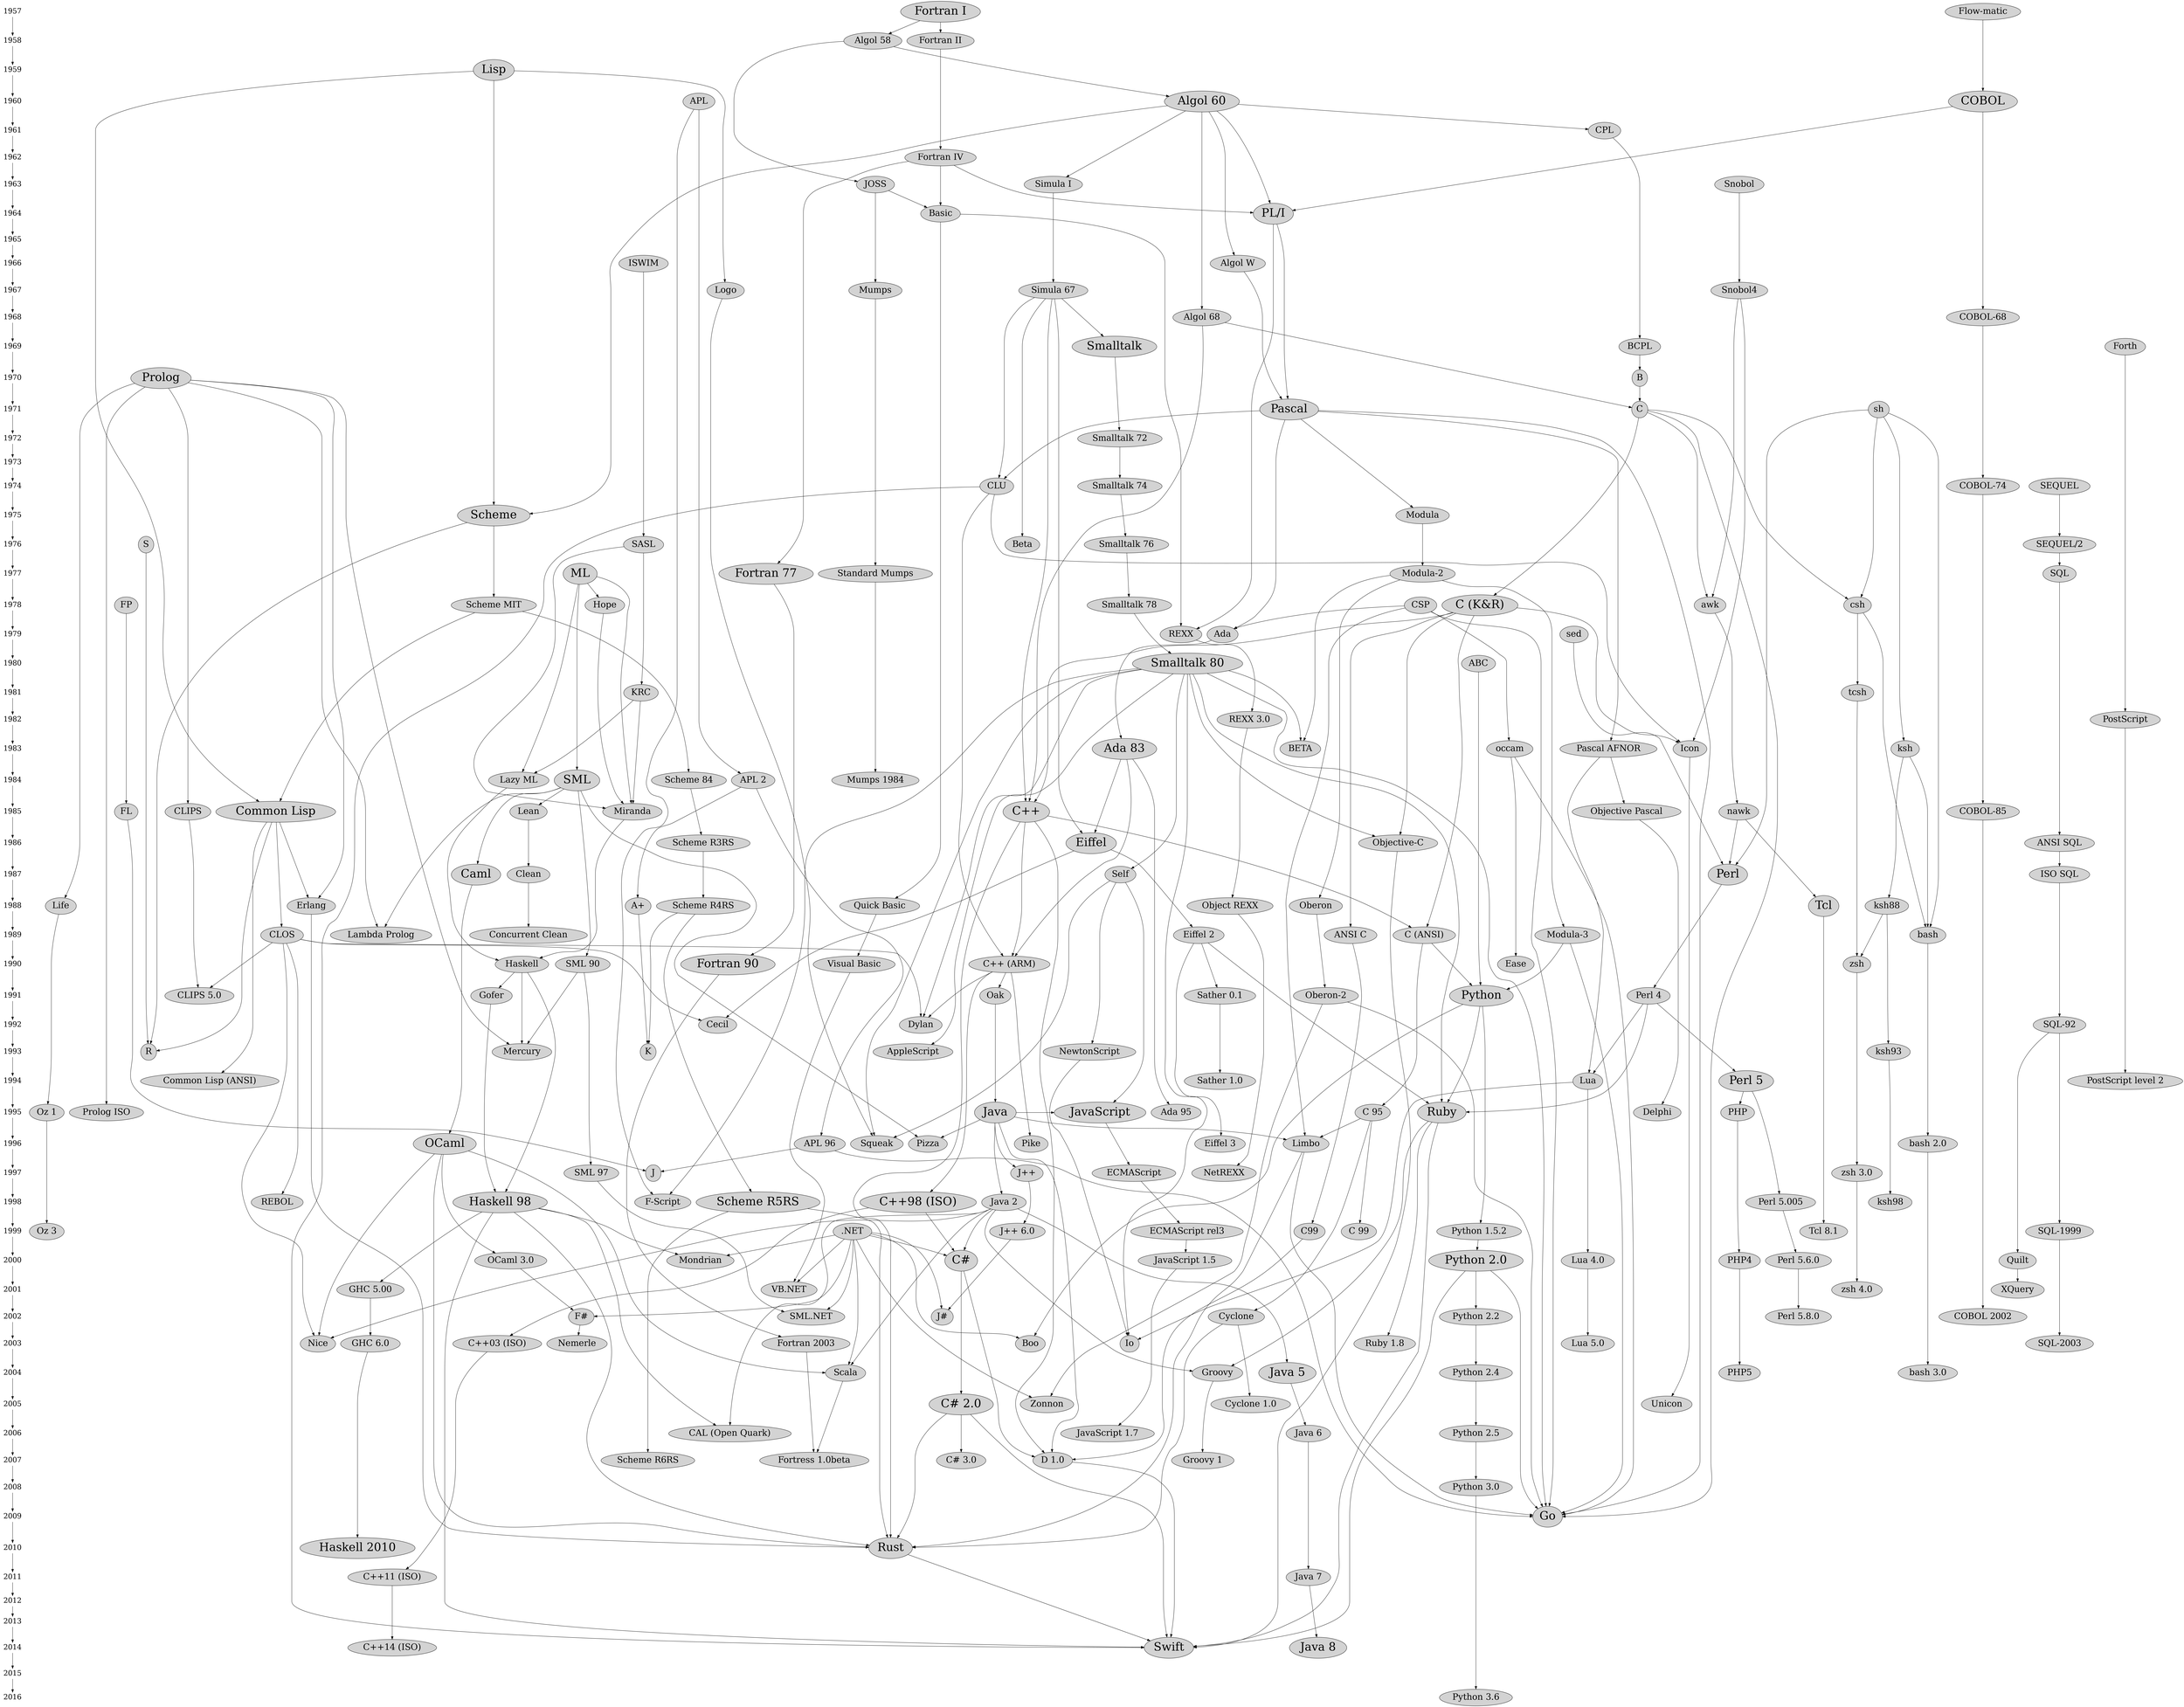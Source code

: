 digraph dd {
  {
    node [ shape=plaintext,fontsize=25 ];

1957 -> 1958 -> 1959 -> 1960 -> 1961 -> 1962 -> 1963 -> 1964 -> 1965 -> 1966 -> 1967 -> 1968 -> 1969 -> 1970 -> 1971 -> 1972 -> 1973 -> 1974 -> 1975 -> 1976 -> 1977 -> 1978 -> 1979 -> 1980 -> 1981 -> 1982 -> 1983 -> 1984 -> 1985 -> 1986 -> 1987 -> 1988 -> 1989 -> 1990 -> 1991 -> 1992 -> 1993 -> 1994 -> 1995 -> 1996 -> 1997 -> 1998 -> 1999 -> 2000 -> 2001 -> 2002 -> 2003 -> 2004 -> 2005 -> 2006 -> 2007 -> 2008 -> 2009 -> 2010 -> 2011 -> 2012 -> 2013 -> 2014 -> 2015 -> 2016
  }

node [ fontsize=30, style=filled ];
{ rank = same ; 1975 ; "Scheme" [ fontsize=40 ] ; "Modula" }
{ rank = same ; 1974 ; "CLU" ; "SEQUEL" ; "COBOL-74" ; "Smalltalk 74" }
{ rank = same ; 1998 ; "Scheme R5RS" [ fontsize=40 ] ; "Perl 5.005" ; "C++98 (ISO)" [ fontsize=40 ] ; "Java 2" ; "REBOL" ; "F-Script" ; "Haskell 98" [ fontsize=40 ] ; "ksh98" }
{ rank = same ; 2007 ; "D 1.0" ; "C# 3.0" ; "Scheme R6RS" ; "Groovy 1" ; "Fortress 1.0beta" }
{ rank = same ; 2001 ; "XQuery" ; "VB.NET" ; "GHC 5.00" ; "zsh 4.0" }
{ rank = same ; 1972 ; "Smalltalk 72" }
{ rank = same ; 1988 ; "Scheme R4RS" ; "Erlang" ; "Tcl" [ fontsize=40 ] ; "A+" ; "Oberon" ; "Object REXX" ; "ksh88" ; "Quick Basic" ; "Life" }
{ rank = same ; 1994 ; "PostScript level 2" ; "Lua" ; "Common Lisp (ANSI)" ; "Sather 1.0" ; "Perl 5" [ fontsize=40 ] }
{ rank = same ; 1993 ; "NewtonScript" ; "ksh93" ; "Mercury" ; "K" ; "AppleScript" ; "R" }
{ rank = same ; 2011 ; "Java 7" ; "C++11 (ISO)" }
{ rank = same ; 2000 ; "Quilt" ; "PHP4" ; "Lua 4.0" ; "OCaml 3.0" ; "Python 2.0" [ fontsize=40 ] ; "JavaScript 1.5" ; "Perl 5.6.0" ; "C#" [ fontsize=40 ] ; "Mondrian" }
{ rank = same ; 2006 ; "Python 2.5" ; "JavaScript 1.7" ; "Java 6" ; "CAL (Open Quark)" }
{ rank = same ; 1978 ; "Hope" ; "FP" ; "csh" ; "awk" ; "Smalltalk 78" ; "Scheme MIT" ; "CSP" ; "C (K&R)" [ fontsize=40 ] }
{ rank = same ; 1970 ; "B" ; "Prolog" [ fontsize=40 ] }
{ rank = same ; 1996 ; "Squeak" ; "Pike" ; "OCaml" [ fontsize=40 ] ; "APL 96" ; "bash 2.0" ; "Eiffel 3" ; "Pizza" ; "Limbo" }
{ rank = same ; 1990 ; "C++ (ARM)" ; "Ease" ; "Haskell" ; "zsh" ; "SML 90" ; "Fortran 90" [ fontsize=40 ] ; "Visual Basic" }
{ rank = same ; 1982 ; "REXX 3.0" ; "PostScript" }
{ rank = same ; 1995 ; "Oz 1" ; "C 95" ; "Prolog ISO" ; "Ada 95" ; "Delphi" ; "PHP" ; "Java" [ fontsize=40 ] ; "JavaScript" [ fontsize=40 ] ; "Ruby" [ fontsize=40 ] }
{ rank = same ; 1977 ; "Standard Mumps" ; "Modula-2" ; "ML" [ fontsize=40 ] ; "Fortran 77" [ fontsize=40 ] ; "SQL" }
{ rank = same ; 1981 ; "KRC" ; "tcsh" }
{ rank = same ; 1991 ; "Oberon-2" ; "Gofer" ; "Python" [ fontsize=40 ] ; "Sather 0.1" ; "CLIPS 5.0" ; "Perl 4" ; "Oak" }
{ rank = same ; 1997 ; "NetREXX" ; "zsh 3.0" ; "J++" ; "J" ; "ECMAScript" ; "SML 97" }
{ rank = same ; 2010 ; "Rust" [ fontsize=40 ] ; "Haskell 2010" [ fontsize=40 ] }
{ rank = same ; 1987 ; "Clean" ; "Self" ; "Caml" [ fontsize=40 ] ; "Perl" [ fontsize=40 ] ; "ISO SQL" }
{ rank = same ; 1992 ; "Dylan" ; "SQL-92" ; "Cecil" }
{ rank = same ; 1971 ; "Pascal" [ fontsize=40 ] ; "sh" ; "C" }
{ rank = same ; 2008 ; "Python 3.0" }
{ rank = same ; 2016 ; "Python 3.6" }
{ rank = same ; 1976 ; "Smalltalk 76" ; "S" ; "SEQUEL/2" ; "SASL" ; "Beta" }
{ rank = same ; 2009 ; "Go" [ fontsize=40 ] }
{ rank = same ; 2005 ; "Zonnon" ; "Cyclone 1.0" ; "Unicon" ; "C# 2.0" [ fontsize=40 ] }
{ rank = same ; 1961 ; "CPL" }
{ rank = same ; 1983 ; "Ada 83" [ fontsize=40 ] ; "ksh" ; "occam" ; "Icon" ; "BETA" ; "Pascal AFNOR" }
{ rank = same ; 1958 ; "Fortran II" ; "Algol 58" }
{ rank = same ; 1964 ; "PL/I" [ fontsize=40 ] ; "Basic" }
{ rank = same ; 1979 ; "REXX" ; "sed" ; "Ada" }
{ rank = same ; 1963 ; "Snobol" ; "Simula I" ; "JOSS" }
{ rank = same ; 1960 ; "COBOL" [ fontsize=40 ] ; "Algol 60" [ fontsize=40 ] ; "APL" }
{ rank = same ; 1966 ; "ISWIM" ; "Algol W" }
{ rank = same ; 1999 ; ".NET" ; "Python 1.5.2" ; "C99" ; "ECMAScript rel3" ; "Tcl 8.1" ; "SQL-1999" ; "J++ 6.0" ; "Oz 3" ; "C 99" }
{ rank = same ; 1967 ; "Mumps" ; "Snobol4" ; "Logo" ; "Simula 67" }
{ rank = same ; 1985 ; "Common Lisp" [ fontsize=40 ] ; "Objective Pascal" ; "Miranda" ; "nawk" ; "C++" [ fontsize=40 ] ; "COBOL-85" ; "CLIPS" ; "FL" ; "Lean" }
{ rank = same ; 1986 ; "Scheme R3RS" ; "Objective-C" ; "ANSI SQL" ; "Eiffel" [ fontsize=40 ] }
{ rank = same ; 1957 ; "Flow-matic" ; "Fortran I" [ fontsize=40 ] }
{ rank = same ; 1962 ; "Fortran IV" }
{ rank = same ; 2004 ; "Groovy" ; "Python 2.4" ; "bash 3.0" ; "PHP5" ; "Java 5" [ fontsize=40 ] ; "Scala" }
{ rank = same ; 2014 ; "Swift" [ fontsize=40 ] ; "Java 8" [ fontsize=40 ] ; "C++14 (ISO)" }
{ rank = same ; 2002 ; "F#" ; "Perl 5.8.0" ; "J#" ; "Python 2.2" ; "COBOL 2002" ; "Cyclone" ; "SML.NET" }
{ rank = same ; 1980 ; "ABC" ; "Smalltalk 80" [ fontsize=40 ] }
{ rank = same ; 1989 ; "Concurrent Clean" ; "CLOS" ; "Modula-3" ; "C (ANSI)" ; "ANSI C" ; "Lambda Prolog" ; "bash" ; "Eiffel 2" }
{ rank = same ; 1959 ; "Lisp" [ fontsize=40 ] }
{ rank = same ; 1984 ; "Lazy ML" ; "SML" [ fontsize=40 ] ; "Scheme 84" ; "APL 2" ; "Mumps 1984" }
{ rank = same ; 1969 ; "BCPL" ; "Forth" ; "Smalltalk" [ fontsize=40 ] }
{ rank = same ; 1968 ; "Algol 68" ; "COBOL-68" }
{ rank = same ; 2003 ; "SQL-2003" ; "Lua 5.0" ; "Io" ; "Ruby 1.8" ; "Fortran 2003" ; "Boo" ; "GHC 6.0" ; "Nemerle" ; "Nice" ; "C++03 (ISO)" }

"GHC 6.0" -> "Haskell 2010" [weight=3]
"C++" -> "Rust"
"Erlang" -> "Rust"
"OCaml" -> "Rust"
"Haskell 98" -> "Rust"
"Limbo" -> "Rust"
"Cyclone" -> "Rust"
"Scheme R5RS" -> "Rust"
"C# 2.0" -> "Rust"
"ECMAScript" -> "ECMAScript rel3" [weight=3]
"Scheme R5RS" -> "Scheme R6RS" [weight=3]
"Lua 4.0" -> "Lua 5.0" [weight=3]
"Perl 5" -> "Perl 5.005" [weight=3]
"ANSI C" -> "C99" [weight=3]
"Ada 83" -> "Ada 95" [weight=3]
"Scheme 84" -> "Scheme R3RS" [weight=3]
"PL/I" -> "Pascal"
"Algol W" -> "Pascal" [weight=3]
"ISO SQL" -> "SQL-92" [weight=3]
"Python 2.0" -> "Python 2.2" [weight=3]
"CPL" -> "BCPL" [weight=3]
"Modula-2" -> "Oberon"
"ML" -> "SML" [weight=3]
"Ada" -> "Ada 83" [weight=3]
"A+" -> "K"
"Scheme R4RS" -> "K"
"Sather 0.1" -> "Sather 1.0" [weight=3]
"C++ (ARM)" -> "C++98 (ISO)" [weight=3]
"Fortran IV" -> "Basic"
"JOSS" -> "Basic"
"APL 2" -> "A+"
"Java 5" -> "Java 6" [weight=3]
"Smalltalk 76" -> "Smalltalk 78" [weight=3]
"SML 90" -> "Mercury"
"Prolog" -> "Mercury"
"Haskell" -> "Mercury"
"Modula-3" -> "Python"
"C (ANSI)" -> "Python"
"ABC" -> "Python" [weight=3]
"awk" -> "nawk" [weight=3]
"CSP" -> "occam" [weight=3]
"Algol 60" -> "Scheme"
"Lisp" -> "Scheme"
"Modula" -> "Modula-2" [weight=3]
"COBOL" -> "COBOL-68" [weight=3]
"C++ (ARM)" -> "Pike"
"SEQUEL" -> "SEQUEL/2" [weight=3]
"Pascal" -> "CLU"
"Simula 67" -> "CLU"
"Common Lisp" -> "CLOS"
"sh" -> "ksh"
"Hope" -> "Miranda"
"ML" -> "Miranda"
"SASL" -> "Miranda"
"KRC" -> "Miranda"
"Smalltalk 80" -> "AppleScript"
"Java" -> "Java 2" [weight=3]
"Perl 4" -> "Perl 5" [weight=3]
"Python 2.2" -> "Python 2.4" [weight=3]
"Caml" -> "OCaml" [weight=3]
"Ruby" -> "Ruby 1.8" [weight=3]
"Tcl" -> "Tcl 8.1" [weight=3]
"Lua" -> "Io"
"NewtonScript" -> "Io"
"Smalltalk 80" -> "Io"
"Java 2" -> "Groovy"
"Ruby" -> "Groovy"
"Scheme MIT" -> "Common Lisp"
"Lisp" -> "Common Lisp"
"Oberon" -> "Oberon-2" [weight=3]
"PostScript" -> "PostScript level 2" [weight=3]
"Python" -> "Python 1.5.2" [weight=3]
".NET" -> "Zonnon"
"Oberon-2" -> "Zonnon"
"Clean" -> "Concurrent Clean" [weight=3]
"SASL" -> "KRC" [weight=3]
"Fortran I" -> "Fortran II" [weight=3]
"C#" -> "D 1.0"
"Java" -> "D 1.0"
"C99" -> "D 1.0"
"C++" -> "D 1.0"
"BCPL" -> "B" [weight=3]
"KRC" -> "Lazy ML"
"ML" -> "Lazy ML"
"Python 2.4" -> "Python 2.5" [weight=3]
"Flow-matic" -> "COBOL"
"ML" -> "Hope"
"Smalltalk" -> "Smalltalk 72" [weight=3]
"Haskell 98" -> "Swift"
"CLU" -> "Swift"
"Objective-C" -> "Swift"
"C# 2.0" -> "Swift"
"D 1.0" -> "Swift"
"Ruby" -> "Swift"
"Python 2.0" -> "Swift"
"Rust" -> "Swift"
"OCaml 3.0" -> "F#"
".NET" -> "F#"
"SQL-92" -> "Quilt"
"Basic" -> "REXX"
"PL/I" -> "REXX"
"occam" -> "Ease" [weight=3]
"REXX" -> "REXX 3.0" [weight=3]
"Quilt" -> "XQuery" [weight=3]
"Haskell" -> "Gofer"
"Pascal AFNOR" -> "Objective Pascal" [weight=3]
"Algol 58" -> "Algol 60" [weight=3]
"Self" -> "Squeak"
"Smalltalk 80" -> "Squeak"
"Logo" -> "Squeak"
"Python 2.5" -> "Python 3.0" [weight=3]
"Lean" -> "Clean" [weight=3]
"C++" -> "C++ (ARM)" [weight=3]
"Ada 83" -> "C++ (ARM)"
"CLU" -> "C++ (ARM)"
"Perl 5.6.0" -> "Perl 5.8.0" [weight=3]
"Java 7" -> "Java 8" [weight=3]
"Scheme R4RS" -> "Scheme R5RS" [weight=3]
"C++ (ARM)" -> "Dylan"
"CLOS" -> "Dylan"
"Smalltalk 80" -> "Dylan"
"C" -> "awk"
"Snobol4" -> "awk"
".NET" -> "J#"
"J++ 6.0" -> "J#"
"C# 2.0" -> "C# 3.0" [weight=3]
"Object REXX" -> "NetREXX" [weight=3]
"ksh88" -> "ksh93" [weight=3]
"SQL-1999" -> "SQL-2003" [weight=3]
"Self" -> "NewtonScript"
"Common Lisp" -> "Erlang"
"Prolog" -> "Erlang"
"Visual Basic" -> "VB.NET"
".NET" -> "VB.NET"
"C" -> "csh"
"sh" -> "csh"
"Scheme R3RS" -> "Scheme R4RS" [weight=3]
"Cyclone" -> "Cyclone 1.0" [weight=3]
"Lazy ML" -> "Haskell"
"Miranda" -> "Haskell"
"Common Lisp" -> "Common Lisp (ANSI)" [weight=3]
"Smalltalk 74" -> "Smalltalk 76" [weight=3]
"COBOL" -> "PL/I"
"Algol 60" -> "PL/I"
"Fortran IV" -> "PL/I"
"JOSS" -> "Mumps" [weight=3]
"Prolog" -> "Prolog ISO" [weight=3]
"Forth" -> "PostScript"
"C (ANSI)" -> "C 95" [weight=3]
"SML" -> "SML 90" [weight=3]
"JavaScript 1.5" -> "JavaScript 1.7" [weight=3]
"PHP" -> "PHP4" [weight=3]
"nawk" -> "Tcl"
"ksh88" -> "zsh"
"tcsh" -> "zsh"
"Mumps" -> "Standard Mumps" [weight=3]
"Algol 60" -> "Algol 68" [weight=3]
"Pascal AFNOR" -> "Lua"
"Perl 4" -> "Lua"
"Fortran I" -> "Algol 58"
"Life" -> "Oz 1"
"Icon" -> "Unicon" [weight=3]
"zsh 3.0" -> "zsh 4.0" [weight=3]
"ksh" -> "ksh88" [weight=3]
"Algol 60" -> "Algol W"
"bash" -> "bash 2.0" [weight=3]
"APL" -> "APL 2" [weight=3]
"F#" -> "Nemerle" [weight=3]
"Algol 60" -> "Simula I"
"Quick Basic" -> "Visual Basic" [weight=3]
"C++ (ARM)" -> "Oak"
"Eiffel 2" -> "Eiffel 3" [weight=3]
"SML 97" -> "SML.NET"
".NET" -> "SML.NET"
"Fortran IV" -> "Fortran 77" [weight=3]
".NET" -> "Mondrian"
"Haskell 98" -> "Mondrian"
"sh" -> "Perl"
"sed" -> "Perl"
"nawk" -> "Perl"
"Fortran 2003" -> "Fortress 1.0beta"
"Scala" -> "Fortress 1.0beta"
"Gofer" -> "Haskell 98"
"Haskell" -> "Haskell 98"
"Smalltalk 72" -> "Smalltalk 74" [weight=3]
"Simula 67" -> "Beta"
"C 95" -> "Cyclone"
"FP" -> "FL" [weight=3]
"Oz 1" -> "Oz 3" [weight=3]
"Basic" -> "Quick Basic" [weight=3]
"csh" -> "bash"
"sh" -> "bash"
"ksh" -> "bash"
"Pascal" -> "Modula"
"Java" -> "Pizza"
"SML" -> "Pizza"
"ksh93" -> "ksh98" [weight=3]
"CLOS" -> "Cecil"
"Eiffel" -> "Cecil"
"Java 6" -> "Java 7" [weight=3]
"J++" -> "J++ 6.0" [weight=3]
"Python 3.0" -> "Python 3.6" [weight=3]
"OCaml" -> "Scala"
".NET" -> "Scala"
"Java 2" -> "Scala"
"Prolog" -> "Life"
"Eiffel" -> "Eiffel 2" [weight=3]
"Algol 58" -> "JOSS"
"Smalltalk 80" -> "Ruby"
"Perl 4" -> "Ruby"
"Python" -> "Ruby"
"Eiffel 2" -> "Ruby"
"SML" -> "Lean"
"SML 90" -> "SML 97" [weight=3]
"Java 2" -> "Java 5" [weight=3]
"ANSI SQL" -> "ISO SQL" [weight=3]
"JavaScript" -> "ECMAScript" [weight=3]
"SEQUEL/2" -> "SQL" [weight=3]
"Java 2" -> "CAL (Open Quark)"
"Haskell 98" -> "CAL (Open Quark)"
"Standard Mumps" -> "Mumps 1984" [weight=3]
"Java 2" -> "Nice"
"CLOS" -> "Nice"
"OCaml" -> "Nice"
"C 95" -> "C 99" [weight=3]
"Simula 67" -> "Eiffel"
"Ada 83" -> "Eiffel"
"Java" -> "Limbo"
"C 95" -> "Limbo"
"CSP" -> "Limbo"
"CLOS" -> "REBOL"
"Python 1.5.2" -> "Python 2.0" [weight=3]
"B" -> "C" [weight=3]
"Algol 68" -> "C"
"Smalltalk 80" -> "Self"
"OCaml" -> "OCaml 3.0" [weight=3]
"Scheme" -> "Scheme MIT" [weight=3]
"Smalltalk 80" -> "BETA"
"Modula-2" -> "BETA"
"C++" -> "C (ANSI)"
"C (K&R)" -> "C (ANSI)"
"Snobol" -> "Snobol4" [weight=3]
"C (K&R)" -> "Icon"
"Snobol4" -> "Icon"
"CLU" -> "Icon"
"Modula-2" -> "Modula-3" [weight=3]
"Haskell 98" -> "GHC 5.00" [weight=3]
"Lua" -> "Lua 4.0" [weight=3]
"S" -> "R" [weight=3]
"Scheme" -> "R"
"Common Lisp" -> "R"
"csh" -> "tcsh" [weight=3]
"Algol 60" -> "CPL"
"SQL-92" -> "SQL-1999" [weight=3]
"Eiffel 2" -> "Sather 0.1"
"COBOL-68" -> "COBOL-74" [weight=3]
"Java" -> "J++"
"SQL" -> "ANSI SQL" [weight=3]
"COBOL-85" -> "COBOL 2002" [weight=3]
"SML" -> "Caml"
"ISWIM" -> "SASL" [weight=3]
"Smalltalk 80" -> "Objective-C"
"C (K&R)" -> "Objective-C"
"Perl 5" -> "PHP"
"Lisp" -> "Logo"
"zsh" -> "zsh 3.0" [weight=3]
"Oak" -> "Java" [weight=3]
"Objective Pascal" -> "Delphi" [weight=3]
"Simula 67" -> "Smalltalk"
"Fortran 90" -> "Fortran 2003" [weight=3]
"PHP4" -> "PHP5" [weight=3]
"Scheme MIT" -> "Scheme 84" [weight=3]
"C#" -> "C# 2.0" [weight=3]
"C" -> "C (K&R)" [weight=3]
"CLOS" -> "CLIPS 5.0"
"CLIPS" -> "CLIPS 5.0" [weight=3]
"Smalltalk 78" -> "Smalltalk 80" [weight=3]
"bash 2.0" -> "bash 3.0" [weight=3]
"C (K&R)" -> "C++"
"Algol 68" -> "C++"
"Simula 67" -> "C++"
"ECMAScript rel3" -> "JavaScript 1.5" [weight=3]
"Groovy" -> "Groovy 1" [weight=3]
"Self" -> "JavaScript"
"Java" -> "JavaScript"
"Pascal" -> "Pascal AFNOR" [weight=3]
"Simula I" -> "Simula 67" [weight=3]
"Perl" -> "Perl 4" [weight=3]
"GHC 5.00" -> "GHC 6.0" [weight=3]
".NET" -> "C#"
"Java 2" -> "C#"
"C++98 (ISO)" -> "C#"
"C++98 (ISO)" -> "C++03 (ISO)"
"C++03 (ISO)" -> "C++11 (ISO)"
"C++11 (ISO)" -> "C++14 (ISO)"
"Fortran 77" -> "Fortran 90" [weight=3]
"REXX 3.0" -> "Object REXX" [weight=3]
"CSP" -> "Ada"
"Pascal" -> "Ada"
"Prolog" -> "CLIPS"
"Perl 5.005" -> "Perl 5.6.0" [weight=3]
"Python" -> "Boo"
".NET" -> "Boo"
"Prolog" -> "Lambda Prolog"
"SML" -> "Lambda Prolog"
"Fortran II" -> "Fortran IV" [weight=3]
"COBOL-74" -> "COBOL-85" [weight=3]
"Python 2.0" -> "Go"
"occam" -> "Go"
"C" -> "Go"
"Oberon-2" -> "Go"
"CSP" -> "Go"
"Smalltalk 80" -> "Go"
"Modula-3" -> "Go"
"Pascal" -> "Go"
"APL 96" -> "Go"
"Limbo" -> "Go"
"C (K&R)" -> "ANSI C" [weight=3]
"Smalltalk 80" -> "F-Script"
"APL" -> "F-Script"
"APL 2" -> "APL 96" [weight=3]
"FL" -> "J"
"APL 96" -> "J"

}
